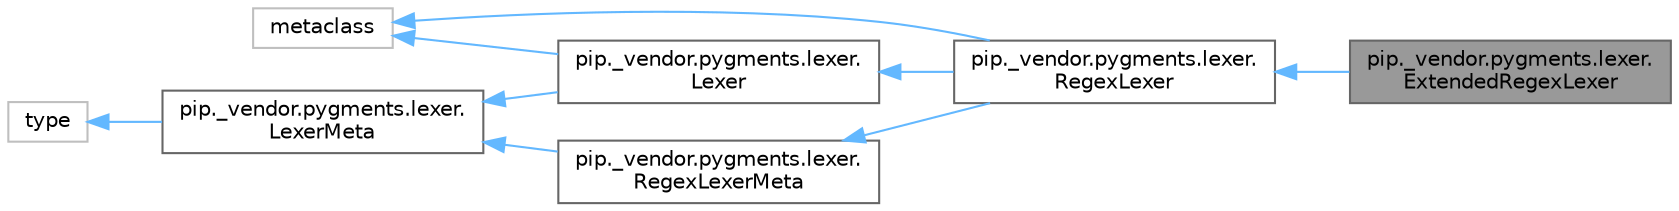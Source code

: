 digraph "pip._vendor.pygments.lexer.ExtendedRegexLexer"
{
 // LATEX_PDF_SIZE
  bgcolor="transparent";
  edge [fontname=Helvetica,fontsize=10,labelfontname=Helvetica,labelfontsize=10];
  node [fontname=Helvetica,fontsize=10,shape=box,height=0.2,width=0.4];
  rankdir="LR";
  Node1 [id="Node000001",label="pip._vendor.pygments.lexer.\lExtendedRegexLexer",height=0.2,width=0.4,color="gray40", fillcolor="grey60", style="filled", fontcolor="black",tooltip=" "];
  Node2 -> Node1 [id="edge1_Node000001_Node000002",dir="back",color="steelblue1",style="solid",tooltip=" "];
  Node2 [id="Node000002",label="pip._vendor.pygments.lexer.\lRegexLexer",height=0.2,width=0.4,color="gray40", fillcolor="white", style="filled",URL="$d0/d76/classpip_1_1__vendor_1_1pygments_1_1lexer_1_1RegexLexer.html",tooltip=" "];
  Node3 -> Node2 [id="edge2_Node000002_Node000003",dir="back",color="steelblue1",style="solid",tooltip=" "];
  Node3 [id="Node000003",label="pip._vendor.pygments.lexer.\lLexer",height=0.2,width=0.4,color="gray40", fillcolor="white", style="filled",URL="$d4/db8/classpip_1_1__vendor_1_1pygments_1_1lexer_1_1Lexer.html",tooltip=" "];
  Node4 -> Node3 [id="edge3_Node000003_Node000004",dir="back",color="steelblue1",style="solid",tooltip=" "];
  Node4 [id="Node000004",label="metaclass",height=0.2,width=0.4,color="grey75", fillcolor="white", style="filled",URL="$d1/d9a/classmetaclass.html",tooltip=" "];
  Node5 -> Node3 [id="edge4_Node000003_Node000005",dir="back",color="steelblue1",style="solid",tooltip=" "];
  Node5 [id="Node000005",label="pip._vendor.pygments.lexer.\lLexerMeta",height=0.2,width=0.4,color="gray40", fillcolor="white", style="filled",URL="$d7/d97/classpip_1_1__vendor_1_1pygments_1_1lexer_1_1LexerMeta.html",tooltip=" "];
  Node6 -> Node5 [id="edge5_Node000005_Node000006",dir="back",color="steelblue1",style="solid",tooltip=" "];
  Node6 [id="Node000006",label="type",height=0.2,width=0.4,color="grey75", fillcolor="white", style="filled",tooltip=" "];
  Node4 -> Node2 [id="edge6_Node000002_Node000004",dir="back",color="steelblue1",style="solid",tooltip=" "];
  Node7 -> Node2 [id="edge7_Node000002_Node000007",dir="back",color="steelblue1",style="solid",tooltip=" "];
  Node7 [id="Node000007",label="pip._vendor.pygments.lexer.\lRegexLexerMeta",height=0.2,width=0.4,color="gray40", fillcolor="white", style="filled",URL="$da/da0/classpip_1_1__vendor_1_1pygments_1_1lexer_1_1RegexLexerMeta.html",tooltip=" "];
  Node5 -> Node7 [id="edge8_Node000007_Node000005",dir="back",color="steelblue1",style="solid",tooltip=" "];
}
